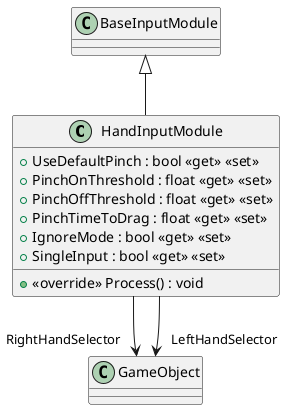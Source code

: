 @startuml
class HandInputModule {
    + UseDefaultPinch : bool <<get>> <<set>>
    + PinchOnThreshold : float <<get>> <<set>>
    + PinchOffThreshold : float <<get>> <<set>>
    + PinchTimeToDrag : float <<get>> <<set>>
    + IgnoreMode : bool <<get>> <<set>>
    + SingleInput : bool <<get>> <<set>>
    + <<override>> Process() : void
}
BaseInputModule <|-- HandInputModule
HandInputModule --> "RightHandSelector" GameObject
HandInputModule --> "LeftHandSelector" GameObject
@enduml
